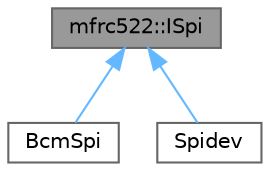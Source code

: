 digraph "mfrc522::ISpi"
{
 // LATEX_PDF_SIZE
  bgcolor="transparent";
  edge [fontname=Helvetica,fontsize=10,labelfontname=Helvetica,labelfontsize=10];
  node [fontname=Helvetica,fontsize=10,shape=box,height=0.2,width=0.4];
  Node1 [label="mfrc522::ISpi",height=0.2,width=0.4,color="gray40", fillcolor="grey60", style="filled", fontcolor="black",tooltip=" "];
  Node1 -> Node2 [dir="back",color="steelblue1",style="solid"];
  Node2 [label="BcmSpi",height=0.2,width=0.4,color="gray40", fillcolor="white", style="filled",URL="$class_bcm_spi.html",tooltip=" "];
  Node1 -> Node3 [dir="back",color="steelblue1",style="solid"];
  Node3 [label="Spidev",height=0.2,width=0.4,color="gray40", fillcolor="white", style="filled",URL="$class_spidev.html",tooltip=" "];
}
